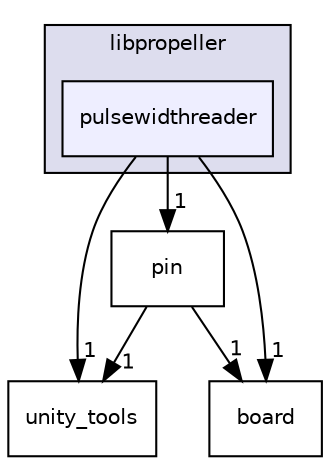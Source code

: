 digraph "pulsewidthreader" {
  compound=true
  node [ fontsize="10", fontname="Helvetica"];
  edge [ labelfontsize="10", labelfontname="Helvetica"];
  subgraph clusterdir_34d10b20358c807fff993149200b6a31 {
    graph [ bgcolor="#ddddee", pencolor="black", label="libpropeller" fontname="Helvetica", fontsize="10", URL="dir_34d10b20358c807fff993149200b6a31.html"]
  dir_7ee54772fb5f1e5b4bd27a502e582e29 [shape=box, label="pulsewidthreader", style="filled", fillcolor="#eeeeff", pencolor="black", URL="dir_7ee54772fb5f1e5b4bd27a502e582e29.html"];
  }
  dir_a5caeb44bd6f9bde5ce74f527efd0904 [shape=box label="unity_tools" URL="dir_a5caeb44bd6f9bde5ce74f527efd0904.html"];
  dir_e2653d2bf9c639f81ce6eda70b78b033 [shape=box label="board" URL="dir_e2653d2bf9c639f81ce6eda70b78b033.html"];
  dir_2b17512315ec35cee8a316dc22e82742 [shape=box label="pin" URL="dir_2b17512315ec35cee8a316dc22e82742.html"];
  dir_7ee54772fb5f1e5b4bd27a502e582e29->dir_a5caeb44bd6f9bde5ce74f527efd0904 [headlabel="1", labeldistance=1.5 headhref="dir_000017_000025.html"];
  dir_7ee54772fb5f1e5b4bd27a502e582e29->dir_e2653d2bf9c639f81ce6eda70b78b033 [headlabel="1", labeldistance=1.5 headhref="dir_000017_000002.html"];
  dir_7ee54772fb5f1e5b4bd27a502e582e29->dir_2b17512315ec35cee8a316dc22e82742 [headlabel="1", labeldistance=1.5 headhref="dir_000017_000016.html"];
  dir_2b17512315ec35cee8a316dc22e82742->dir_a5caeb44bd6f9bde5ce74f527efd0904 [headlabel="1", labeldistance=1.5 headhref="dir_000016_000025.html"];
  dir_2b17512315ec35cee8a316dc22e82742->dir_e2653d2bf9c639f81ce6eda70b78b033 [headlabel="1", labeldistance=1.5 headhref="dir_000016_000002.html"];
}
